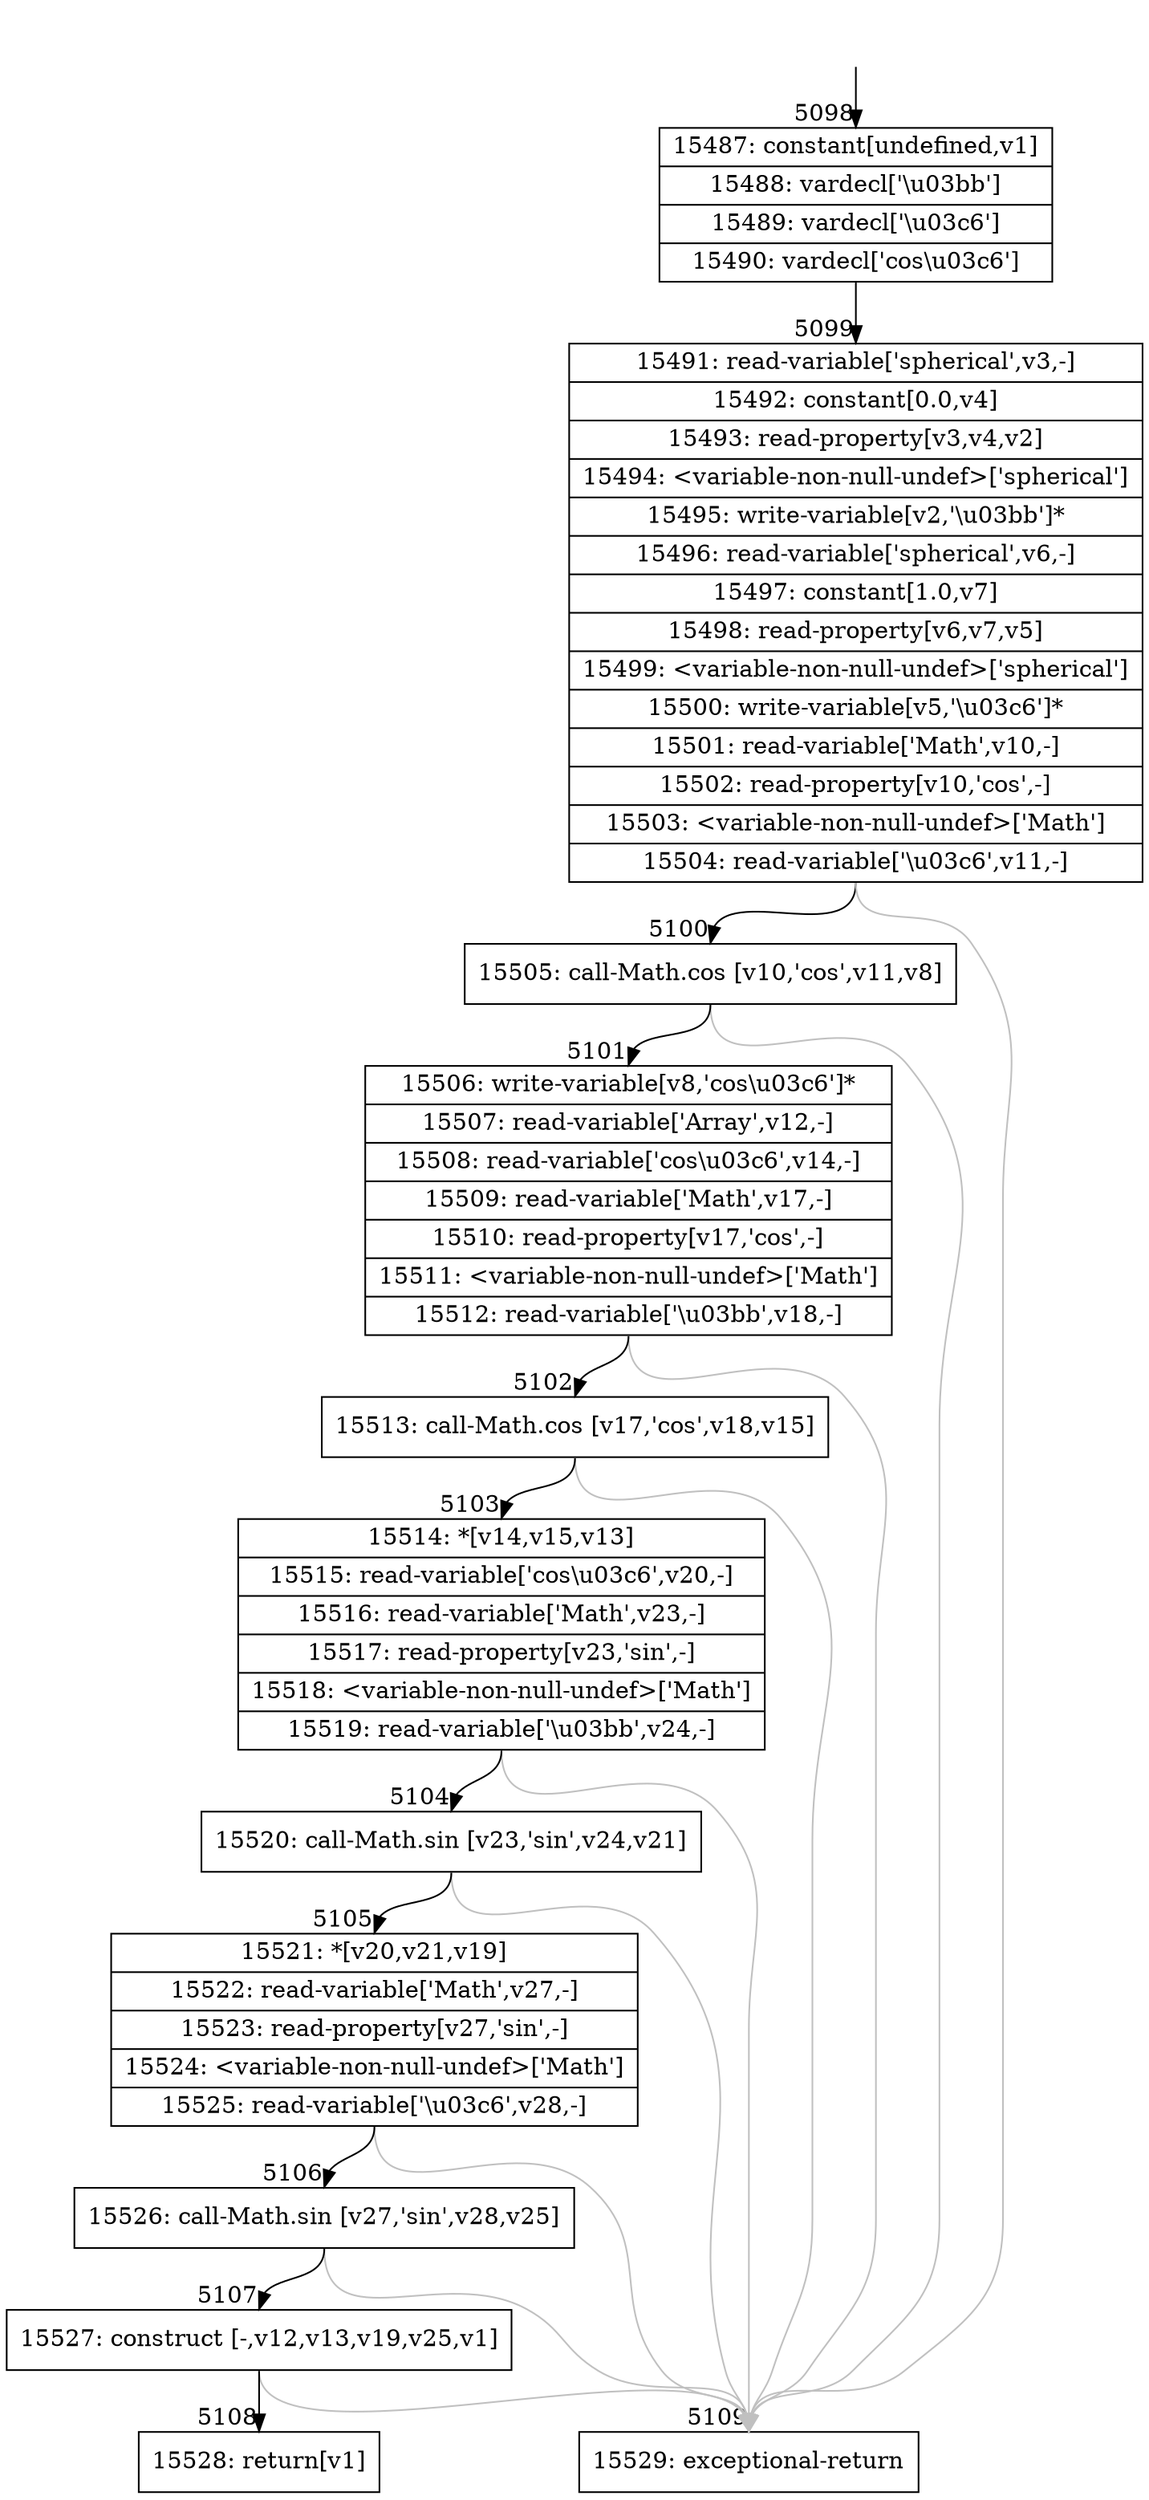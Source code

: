 digraph {
rankdir="TD"
BB_entry489[shape=none,label=""];
BB_entry489 -> BB5098 [tailport=s, headport=n, headlabel="    5098"]
BB5098 [shape=record label="{15487: constant[undefined,v1]|15488: vardecl['\\u03bb']|15489: vardecl['\\u03c6']|15490: vardecl['cos\\u03c6']}" ] 
BB5098 -> BB5099 [tailport=s, headport=n, headlabel="      5099"]
BB5099 [shape=record label="{15491: read-variable['spherical',v3,-]|15492: constant[0.0,v4]|15493: read-property[v3,v4,v2]|15494: \<variable-non-null-undef\>['spherical']|15495: write-variable[v2,'\\u03bb']*|15496: read-variable['spherical',v6,-]|15497: constant[1.0,v7]|15498: read-property[v6,v7,v5]|15499: \<variable-non-null-undef\>['spherical']|15500: write-variable[v5,'\\u03c6']*|15501: read-variable['Math',v10,-]|15502: read-property[v10,'cos',-]|15503: \<variable-non-null-undef\>['Math']|15504: read-variable['\\u03c6',v11,-]}" ] 
BB5099 -> BB5100 [tailport=s, headport=n, headlabel="      5100"]
BB5099 -> BB5109 [tailport=s, headport=n, color=gray, headlabel="      5109"]
BB5100 [shape=record label="{15505: call-Math.cos [v10,'cos',v11,v8]}" ] 
BB5100 -> BB5101 [tailport=s, headport=n, headlabel="      5101"]
BB5100 -> BB5109 [tailport=s, headport=n, color=gray]
BB5101 [shape=record label="{15506: write-variable[v8,'cos\\u03c6']*|15507: read-variable['Array',v12,-]|15508: read-variable['cos\\u03c6',v14,-]|15509: read-variable['Math',v17,-]|15510: read-property[v17,'cos',-]|15511: \<variable-non-null-undef\>['Math']|15512: read-variable['\\u03bb',v18,-]}" ] 
BB5101 -> BB5102 [tailport=s, headport=n, headlabel="      5102"]
BB5101 -> BB5109 [tailport=s, headport=n, color=gray]
BB5102 [shape=record label="{15513: call-Math.cos [v17,'cos',v18,v15]}" ] 
BB5102 -> BB5103 [tailport=s, headport=n, headlabel="      5103"]
BB5102 -> BB5109 [tailport=s, headport=n, color=gray]
BB5103 [shape=record label="{15514: *[v14,v15,v13]|15515: read-variable['cos\\u03c6',v20,-]|15516: read-variable['Math',v23,-]|15517: read-property[v23,'sin',-]|15518: \<variable-non-null-undef\>['Math']|15519: read-variable['\\u03bb',v24,-]}" ] 
BB5103 -> BB5104 [tailport=s, headport=n, headlabel="      5104"]
BB5103 -> BB5109 [tailport=s, headport=n, color=gray]
BB5104 [shape=record label="{15520: call-Math.sin [v23,'sin',v24,v21]}" ] 
BB5104 -> BB5105 [tailport=s, headport=n, headlabel="      5105"]
BB5104 -> BB5109 [tailport=s, headport=n, color=gray]
BB5105 [shape=record label="{15521: *[v20,v21,v19]|15522: read-variable['Math',v27,-]|15523: read-property[v27,'sin',-]|15524: \<variable-non-null-undef\>['Math']|15525: read-variable['\\u03c6',v28,-]}" ] 
BB5105 -> BB5106 [tailport=s, headport=n, headlabel="      5106"]
BB5105 -> BB5109 [tailport=s, headport=n, color=gray]
BB5106 [shape=record label="{15526: call-Math.sin [v27,'sin',v28,v25]}" ] 
BB5106 -> BB5107 [tailport=s, headport=n, headlabel="      5107"]
BB5106 -> BB5109 [tailport=s, headport=n, color=gray]
BB5107 [shape=record label="{15527: construct [-,v12,v13,v19,v25,v1]}" ] 
BB5107 -> BB5108 [tailport=s, headport=n, headlabel="      5108"]
BB5107 -> BB5109 [tailport=s, headport=n, color=gray]
BB5108 [shape=record label="{15528: return[v1]}" ] 
BB5109 [shape=record label="{15529: exceptional-return}" ] 
//#$~ 2972
}
